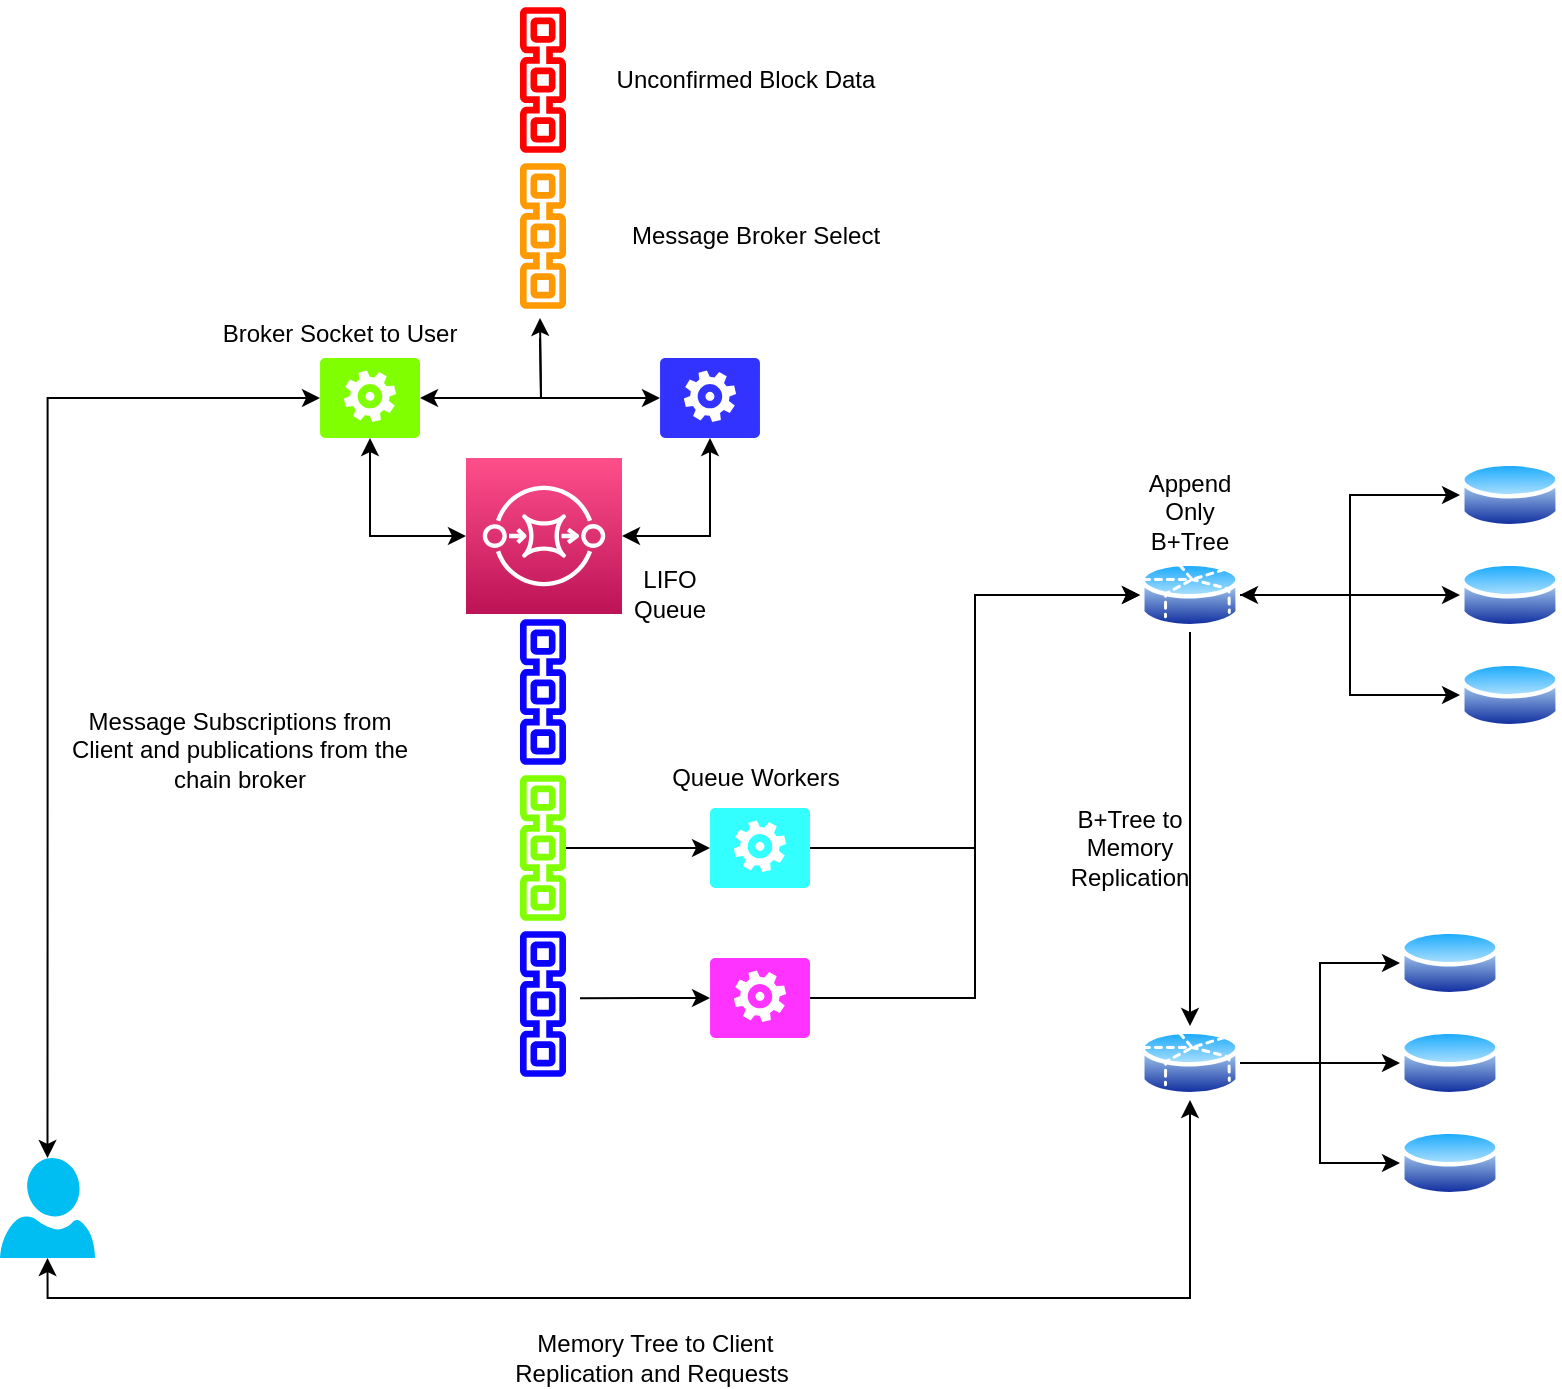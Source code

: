 <mxfile version="15.0.6" type="github">
  <diagram id="tJ-TtfcXqpHzfjzBwCbB" name="Page-1">
    <mxGraphModel dx="936" dy="544" grid="1" gridSize="10" guides="1" tooltips="1" connect="1" arrows="1" fold="1" page="1" pageScale="1" pageWidth="850" pageHeight="1100" math="0" shadow="0">
      <root>
        <mxCell id="0" />
        <mxCell id="1" parent="0" />
        <mxCell id="yJhl_CgLUmFzM6Lcxhxq-7" style="edgeStyle=orthogonalEdgeStyle;rounded=0;orthogonalLoop=1;jettySize=auto;html=1;exitX=1;exitY=0.5;exitDx=0;exitDy=0;entryX=0;entryY=0.5;entryDx=0;entryDy=0;startArrow=classic;startFill=1;" edge="1" parent="1" source="yJhl_CgLUmFzM6Lcxhxq-3" target="yJhl_CgLUmFzM6Lcxhxq-5">
          <mxGeometry relative="1" as="geometry" />
        </mxCell>
        <mxCell id="yJhl_CgLUmFzM6Lcxhxq-8" style="edgeStyle=orthogonalEdgeStyle;rounded=0;orthogonalLoop=1;jettySize=auto;html=1;exitX=1;exitY=0.5;exitDx=0;exitDy=0;entryX=0;entryY=0.5;entryDx=0;entryDy=0;" edge="1" parent="1" source="yJhl_CgLUmFzM6Lcxhxq-3" target="yJhl_CgLUmFzM6Lcxhxq-4">
          <mxGeometry relative="1" as="geometry" />
        </mxCell>
        <mxCell id="yJhl_CgLUmFzM6Lcxhxq-9" style="edgeStyle=orthogonalEdgeStyle;rounded=0;orthogonalLoop=1;jettySize=auto;html=1;exitX=1;exitY=0.5;exitDx=0;exitDy=0;entryX=0;entryY=0.5;entryDx=0;entryDy=0;" edge="1" parent="1" source="yJhl_CgLUmFzM6Lcxhxq-3" target="yJhl_CgLUmFzM6Lcxhxq-6">
          <mxGeometry relative="1" as="geometry" />
        </mxCell>
        <mxCell id="yJhl_CgLUmFzM6Lcxhxq-38" style="edgeStyle=orthogonalEdgeStyle;rounded=0;orthogonalLoop=1;jettySize=auto;html=1;exitX=0.5;exitY=1;exitDx=0;exitDy=0;entryX=0.5;entryY=0;entryDx=0;entryDy=0;startArrow=none;startFill=0;endArrow=classic;endFill=1;" edge="1" parent="1" source="yJhl_CgLUmFzM6Lcxhxq-3" target="yJhl_CgLUmFzM6Lcxhxq-17">
          <mxGeometry relative="1" as="geometry" />
        </mxCell>
        <mxCell id="yJhl_CgLUmFzM6Lcxhxq-3" value="" style="aspect=fixed;perimeter=ellipsePerimeter;html=1;align=center;shadow=0;dashed=0;spacingTop=3;image;image=img/lib/active_directory/database_partition_5.svg;" vertex="1" parent="1">
          <mxGeometry x="590" y="550" width="50" height="37" as="geometry" />
        </mxCell>
        <mxCell id="yJhl_CgLUmFzM6Lcxhxq-4" value="" style="aspect=fixed;perimeter=ellipsePerimeter;html=1;align=center;shadow=0;dashed=0;spacingTop=3;image;image=img/lib/active_directory/database.svg;" vertex="1" parent="1">
          <mxGeometry x="750" y="500" width="50" height="37" as="geometry" />
        </mxCell>
        <mxCell id="yJhl_CgLUmFzM6Lcxhxq-5" value="" style="aspect=fixed;perimeter=ellipsePerimeter;html=1;align=center;shadow=0;dashed=0;spacingTop=3;image;image=img/lib/active_directory/database.svg;" vertex="1" parent="1">
          <mxGeometry x="750" y="550" width="50" height="37" as="geometry" />
        </mxCell>
        <mxCell id="yJhl_CgLUmFzM6Lcxhxq-6" value="" style="aspect=fixed;perimeter=ellipsePerimeter;html=1;align=center;shadow=0;dashed=0;spacingTop=3;image;image=img/lib/active_directory/database.svg;" vertex="1" parent="1">
          <mxGeometry x="750" y="600" width="50" height="37" as="geometry" />
        </mxCell>
        <mxCell id="yJhl_CgLUmFzM6Lcxhxq-10" value="" style="outlineConnect=0;fontColor=#232F3E;gradientColor=none;strokeColor=none;dashed=0;verticalLabelPosition=bottom;verticalAlign=top;align=center;html=1;fontSize=12;fontStyle=0;aspect=fixed;shape=mxgraph.aws4.blockchain_resource;direction=south;fillColor=#0B03FF;" vertex="1" parent="1">
          <mxGeometry x="280" y="578" width="23" height="78" as="geometry" />
        </mxCell>
        <mxCell id="yJhl_CgLUmFzM6Lcxhxq-11" value="" style="outlineConnect=0;fontColor=#232F3E;gradientColor=none;fillColor=#FF9900;strokeColor=none;dashed=0;verticalLabelPosition=bottom;verticalAlign=top;align=center;html=1;fontSize=12;fontStyle=0;aspect=fixed;shape=mxgraph.aws4.blockchain_resource;direction=south;" vertex="1" parent="1">
          <mxGeometry x="280" y="350" width="23" height="78" as="geometry" />
        </mxCell>
        <mxCell id="yJhl_CgLUmFzM6Lcxhxq-31" style="edgeStyle=orthogonalEdgeStyle;rounded=0;orthogonalLoop=1;jettySize=auto;html=1;exitX=1;exitY=0.5;exitDx=0;exitDy=0;exitPerimeter=0;startArrow=classic;startFill=1;endArrow=none;endFill=0;" edge="1" parent="1" source="yJhl_CgLUmFzM6Lcxhxq-12">
          <mxGeometry relative="1" as="geometry">
            <mxPoint x="290" y="440" as="targetPoint" />
          </mxGeometry>
        </mxCell>
        <mxCell id="yJhl_CgLUmFzM6Lcxhxq-33" style="edgeStyle=orthogonalEdgeStyle;rounded=0;orthogonalLoop=1;jettySize=auto;html=1;exitX=0.5;exitY=1;exitDx=0;exitDy=0;exitPerimeter=0;entryX=0;entryY=0.5;entryDx=0;entryDy=0;entryPerimeter=0;startArrow=classic;startFill=1;" edge="1" parent="1" source="yJhl_CgLUmFzM6Lcxhxq-12" target="yJhl_CgLUmFzM6Lcxhxq-30">
          <mxGeometry relative="1" as="geometry" />
        </mxCell>
        <mxCell id="yJhl_CgLUmFzM6Lcxhxq-40" style="edgeStyle=orthogonalEdgeStyle;rounded=0;orthogonalLoop=1;jettySize=auto;html=1;exitX=0;exitY=0.5;exitDx=0;exitDy=0;exitPerimeter=0;entryX=0.5;entryY=0;entryDx=0;entryDy=0;entryPerimeter=0;startArrow=classic;startFill=1;endArrow=classic;endFill=1;" edge="1" parent="1" source="yJhl_CgLUmFzM6Lcxhxq-12" target="yJhl_CgLUmFzM6Lcxhxq-39">
          <mxGeometry relative="1" as="geometry" />
        </mxCell>
        <mxCell id="yJhl_CgLUmFzM6Lcxhxq-12" value="" style="verticalLabelPosition=bottom;html=1;verticalAlign=top;align=center;strokeColor=none;shape=mxgraph.azure.worker_role;fillColor=#80FF00;" vertex="1" parent="1">
          <mxGeometry x="180" y="450" width="50" height="40" as="geometry" />
        </mxCell>
        <mxCell id="yJhl_CgLUmFzM6Lcxhxq-32" style="edgeStyle=orthogonalEdgeStyle;rounded=0;orthogonalLoop=1;jettySize=auto;html=1;exitX=0;exitY=0.5;exitDx=0;exitDy=0;exitPerimeter=0;startArrow=classic;startFill=1;endArrow=classic;endFill=1;" edge="1" parent="1" source="yJhl_CgLUmFzM6Lcxhxq-13">
          <mxGeometry relative="1" as="geometry">
            <mxPoint x="290" y="430" as="targetPoint" />
          </mxGeometry>
        </mxCell>
        <mxCell id="yJhl_CgLUmFzM6Lcxhxq-34" style="edgeStyle=orthogonalEdgeStyle;rounded=0;orthogonalLoop=1;jettySize=auto;html=1;exitX=0.5;exitY=1;exitDx=0;exitDy=0;exitPerimeter=0;entryX=1;entryY=0.5;entryDx=0;entryDy=0;entryPerimeter=0;startArrow=classic;startFill=1;" edge="1" parent="1" source="yJhl_CgLUmFzM6Lcxhxq-13" target="yJhl_CgLUmFzM6Lcxhxq-30">
          <mxGeometry relative="1" as="geometry" />
        </mxCell>
        <mxCell id="yJhl_CgLUmFzM6Lcxhxq-13" value="" style="verticalLabelPosition=bottom;html=1;verticalAlign=top;align=center;strokeColor=none;shape=mxgraph.azure.worker_role;fillColor=#3333FF;" vertex="1" parent="1">
          <mxGeometry x="350" y="450" width="50" height="40" as="geometry" />
        </mxCell>
        <mxCell id="yJhl_CgLUmFzM6Lcxhxq-14" style="edgeStyle=orthogonalEdgeStyle;rounded=0;orthogonalLoop=1;jettySize=auto;html=1;exitX=1;exitY=0.5;exitDx=0;exitDy=0;entryX=0;entryY=0.5;entryDx=0;entryDy=0;" edge="1" parent="1" source="yJhl_CgLUmFzM6Lcxhxq-17" target="yJhl_CgLUmFzM6Lcxhxq-19">
          <mxGeometry relative="1" as="geometry" />
        </mxCell>
        <mxCell id="yJhl_CgLUmFzM6Lcxhxq-15" style="edgeStyle=orthogonalEdgeStyle;rounded=0;orthogonalLoop=1;jettySize=auto;html=1;exitX=1;exitY=0.5;exitDx=0;exitDy=0;entryX=0;entryY=0.5;entryDx=0;entryDy=0;" edge="1" parent="1" source="yJhl_CgLUmFzM6Lcxhxq-17" target="yJhl_CgLUmFzM6Lcxhxq-18">
          <mxGeometry relative="1" as="geometry" />
        </mxCell>
        <mxCell id="yJhl_CgLUmFzM6Lcxhxq-16" style="edgeStyle=orthogonalEdgeStyle;rounded=0;orthogonalLoop=1;jettySize=auto;html=1;exitX=1;exitY=0.5;exitDx=0;exitDy=0;entryX=0;entryY=0.5;entryDx=0;entryDy=0;" edge="1" parent="1" source="yJhl_CgLUmFzM6Lcxhxq-17" target="yJhl_CgLUmFzM6Lcxhxq-20">
          <mxGeometry relative="1" as="geometry" />
        </mxCell>
        <mxCell id="yJhl_CgLUmFzM6Lcxhxq-50" style="edgeStyle=orthogonalEdgeStyle;rounded=0;orthogonalLoop=1;jettySize=auto;html=1;exitX=0.5;exitY=1;exitDx=0;exitDy=0;entryX=0.5;entryY=1;entryDx=0;entryDy=0;entryPerimeter=0;startArrow=classic;startFill=1;endArrow=classic;endFill=1;" edge="1" parent="1" source="yJhl_CgLUmFzM6Lcxhxq-17" target="yJhl_CgLUmFzM6Lcxhxq-39">
          <mxGeometry relative="1" as="geometry" />
        </mxCell>
        <mxCell id="yJhl_CgLUmFzM6Lcxhxq-17" value="" style="aspect=fixed;perimeter=ellipsePerimeter;html=1;align=center;shadow=0;dashed=0;spacingTop=3;image;image=img/lib/active_directory/database_partition_5.svg;" vertex="1" parent="1">
          <mxGeometry x="590" y="784" width="50" height="37" as="geometry" />
        </mxCell>
        <mxCell id="yJhl_CgLUmFzM6Lcxhxq-18" value="" style="aspect=fixed;perimeter=ellipsePerimeter;html=1;align=center;shadow=0;dashed=0;spacingTop=3;image;image=img/lib/active_directory/database.svg;" vertex="1" parent="1">
          <mxGeometry x="720" y="734" width="50" height="37" as="geometry" />
        </mxCell>
        <mxCell id="yJhl_CgLUmFzM6Lcxhxq-19" value="" style="aspect=fixed;perimeter=ellipsePerimeter;html=1;align=center;shadow=0;dashed=0;spacingTop=3;image;image=img/lib/active_directory/database.svg;" vertex="1" parent="1">
          <mxGeometry x="720" y="784" width="50" height="37" as="geometry" />
        </mxCell>
        <mxCell id="yJhl_CgLUmFzM6Lcxhxq-20" value="" style="aspect=fixed;perimeter=ellipsePerimeter;html=1;align=center;shadow=0;dashed=0;spacingTop=3;image;image=img/lib/active_directory/database.svg;" vertex="1" parent="1">
          <mxGeometry x="720" y="834" width="50" height="37" as="geometry" />
        </mxCell>
        <mxCell id="yJhl_CgLUmFzM6Lcxhxq-26" value="" style="outlineConnect=0;fontColor=#232F3E;gradientColor=none;strokeColor=none;dashed=0;verticalLabelPosition=bottom;verticalAlign=top;align=center;html=1;fontSize=12;fontStyle=0;aspect=fixed;shape=mxgraph.aws4.blockchain_resource;direction=south;fillColor=#80FF00;" vertex="1" parent="1">
          <mxGeometry x="280" y="656" width="23" height="78" as="geometry" />
        </mxCell>
        <mxCell id="yJhl_CgLUmFzM6Lcxhxq-27" value="" style="outlineConnect=0;fontColor=#232F3E;gradientColor=none;strokeColor=none;dashed=0;verticalLabelPosition=bottom;verticalAlign=top;align=center;html=1;fontSize=12;fontStyle=0;aspect=fixed;shape=mxgraph.aws4.blockchain_resource;direction=south;fillColor=#0B03FF;" vertex="1" parent="1">
          <mxGeometry x="280" y="734" width="23" height="78" as="geometry" />
        </mxCell>
        <mxCell id="yJhl_CgLUmFzM6Lcxhxq-28" value="" style="outlineConnect=0;strokeColor=#b85450;dashed=0;verticalLabelPosition=bottom;verticalAlign=top;align=center;html=1;fontSize=12;fontStyle=0;aspect=fixed;shape=mxgraph.aws4.blockchain_resource;direction=south;fillColor=#FF0000;" vertex="1" parent="1">
          <mxGeometry x="280" y="272" width="23" height="78" as="geometry" />
        </mxCell>
        <mxCell id="yJhl_CgLUmFzM6Lcxhxq-30" value="" style="points=[[0,0,0],[0.25,0,0],[0.5,0,0],[0.75,0,0],[1,0,0],[0,1,0],[0.25,1,0],[0.5,1,0],[0.75,1,0],[1,1,0],[0,0.25,0],[0,0.5,0],[0,0.75,0],[1,0.25,0],[1,0.5,0],[1,0.75,0]];outlineConnect=0;fontColor=#232F3E;gradientColor=#FF4F8B;gradientDirection=north;fillColor=#BC1356;strokeColor=#ffffff;dashed=0;verticalLabelPosition=bottom;verticalAlign=top;align=center;html=1;fontSize=12;fontStyle=0;aspect=fixed;shape=mxgraph.aws4.resourceIcon;resIcon=mxgraph.aws4.sqs;" vertex="1" parent="1">
          <mxGeometry x="253" y="500" width="78" height="78" as="geometry" />
        </mxCell>
        <mxCell id="yJhl_CgLUmFzM6Lcxhxq-36" style="edgeStyle=orthogonalEdgeStyle;rounded=0;orthogonalLoop=1;jettySize=auto;html=1;exitX=0;exitY=0.5;exitDx=0;exitDy=0;exitPerimeter=0;startArrow=classic;startFill=1;endArrow=none;endFill=0;" edge="1" parent="1" source="yJhl_CgLUmFzM6Lcxhxq-35">
          <mxGeometry relative="1" as="geometry">
            <mxPoint x="310" y="770.118" as="targetPoint" />
          </mxGeometry>
        </mxCell>
        <mxCell id="yJhl_CgLUmFzM6Lcxhxq-37" style="edgeStyle=orthogonalEdgeStyle;rounded=0;orthogonalLoop=1;jettySize=auto;html=1;exitX=1;exitY=0.5;exitDx=0;exitDy=0;exitPerimeter=0;entryX=0;entryY=0.5;entryDx=0;entryDy=0;startArrow=none;startFill=0;endArrow=classic;endFill=1;" edge="1" parent="1" source="yJhl_CgLUmFzM6Lcxhxq-35" target="yJhl_CgLUmFzM6Lcxhxq-3">
          <mxGeometry relative="1" as="geometry" />
        </mxCell>
        <mxCell id="yJhl_CgLUmFzM6Lcxhxq-35" value="" style="verticalLabelPosition=bottom;html=1;verticalAlign=top;align=center;strokeColor=none;shape=mxgraph.azure.worker_role;fillColor=#FF33FF;" vertex="1" parent="1">
          <mxGeometry x="375" y="750" width="50" height="40" as="geometry" />
        </mxCell>
        <mxCell id="yJhl_CgLUmFzM6Lcxhxq-39" value="" style="verticalLabelPosition=bottom;html=1;verticalAlign=top;align=center;strokeColor=none;fillColor=#00BEF2;shape=mxgraph.azure.user;" vertex="1" parent="1">
          <mxGeometry x="20" y="850" width="47.5" height="50" as="geometry" />
        </mxCell>
        <mxCell id="yJhl_CgLUmFzM6Lcxhxq-54" style="edgeStyle=orthogonalEdgeStyle;rounded=0;orthogonalLoop=1;jettySize=auto;html=1;exitX=0;exitY=0.5;exitDx=0;exitDy=0;exitPerimeter=0;startArrow=classic;startFill=1;endArrow=none;endFill=0;" edge="1" parent="1" source="yJhl_CgLUmFzM6Lcxhxq-51" target="yJhl_CgLUmFzM6Lcxhxq-26">
          <mxGeometry relative="1" as="geometry" />
        </mxCell>
        <mxCell id="yJhl_CgLUmFzM6Lcxhxq-55" style="edgeStyle=orthogonalEdgeStyle;rounded=0;orthogonalLoop=1;jettySize=auto;html=1;exitX=1;exitY=0.5;exitDx=0;exitDy=0;exitPerimeter=0;entryX=0;entryY=0.5;entryDx=0;entryDy=0;startArrow=none;startFill=0;endArrow=classic;endFill=1;" edge="1" parent="1" source="yJhl_CgLUmFzM6Lcxhxq-51" target="yJhl_CgLUmFzM6Lcxhxq-3">
          <mxGeometry relative="1" as="geometry" />
        </mxCell>
        <mxCell id="yJhl_CgLUmFzM6Lcxhxq-51" value="" style="verticalLabelPosition=bottom;html=1;verticalAlign=top;align=center;strokeColor=none;shape=mxgraph.azure.worker_role;fillColor=#33FFFF;" vertex="1" parent="1">
          <mxGeometry x="375" y="675" width="50" height="40" as="geometry" />
        </mxCell>
        <mxCell id="yJhl_CgLUmFzM6Lcxhxq-57" value="Unconfirmed Block Data" style="text;html=1;strokeColor=none;fillColor=none;align=center;verticalAlign=middle;whiteSpace=wrap;rounded=0;" vertex="1" parent="1">
          <mxGeometry x="303" y="301" width="180" height="20" as="geometry" />
        </mxCell>
        <mxCell id="yJhl_CgLUmFzM6Lcxhxq-58" value="Message Broker Select" style="text;html=1;strokeColor=none;fillColor=none;align=center;verticalAlign=middle;whiteSpace=wrap;rounded=0;" vertex="1" parent="1">
          <mxGeometry x="308" y="379" width="180" height="20" as="geometry" />
        </mxCell>
        <mxCell id="yJhl_CgLUmFzM6Lcxhxq-59" value="LIFO&lt;br&gt;Queue" style="text;html=1;strokeColor=none;fillColor=none;align=center;verticalAlign=middle;whiteSpace=wrap;rounded=0;" vertex="1" parent="1">
          <mxGeometry x="335" y="558" width="40" height="20" as="geometry" />
        </mxCell>
        <mxCell id="yJhl_CgLUmFzM6Lcxhxq-60" value="Broker Socket to User" style="text;html=1;strokeColor=none;fillColor=none;align=center;verticalAlign=middle;whiteSpace=wrap;rounded=0;" vertex="1" parent="1">
          <mxGeometry x="100" y="428" width="180" height="20" as="geometry" />
        </mxCell>
        <mxCell id="yJhl_CgLUmFzM6Lcxhxq-61" value="Queue Workers" style="text;html=1;strokeColor=none;fillColor=none;align=center;verticalAlign=middle;whiteSpace=wrap;rounded=0;" vertex="1" parent="1">
          <mxGeometry x="308" y="650" width="180" height="20" as="geometry" />
        </mxCell>
        <mxCell id="yJhl_CgLUmFzM6Lcxhxq-62" value="Append Only B+Tree" style="text;html=1;strokeColor=none;fillColor=none;align=center;verticalAlign=middle;whiteSpace=wrap;rounded=0;" vertex="1" parent="1">
          <mxGeometry x="595" y="517" width="40" height="20" as="geometry" />
        </mxCell>
        <mxCell id="yJhl_CgLUmFzM6Lcxhxq-63" value="B+Tree to Memory Replication" style="text;html=1;strokeColor=none;fillColor=none;align=center;verticalAlign=middle;whiteSpace=wrap;rounded=0;" vertex="1" parent="1">
          <mxGeometry x="560" y="685" width="50" height="20" as="geometry" />
        </mxCell>
        <mxCell id="yJhl_CgLUmFzM6Lcxhxq-65" value="&amp;nbsp;Memory Tree to Client Replication and Requests" style="text;html=1;strokeColor=none;fillColor=none;align=center;verticalAlign=middle;whiteSpace=wrap;rounded=0;" vertex="1" parent="1">
          <mxGeometry x="270" y="940" width="152" height="20" as="geometry" />
        </mxCell>
        <mxCell id="yJhl_CgLUmFzM6Lcxhxq-66" value="Message Subscriptions from Client and publications from the chain broker" style="text;html=1;strokeColor=none;fillColor=none;align=center;verticalAlign=middle;whiteSpace=wrap;rounded=0;" vertex="1" parent="1">
          <mxGeometry x="50" y="636" width="180" height="20" as="geometry" />
        </mxCell>
      </root>
    </mxGraphModel>
  </diagram>
</mxfile>
